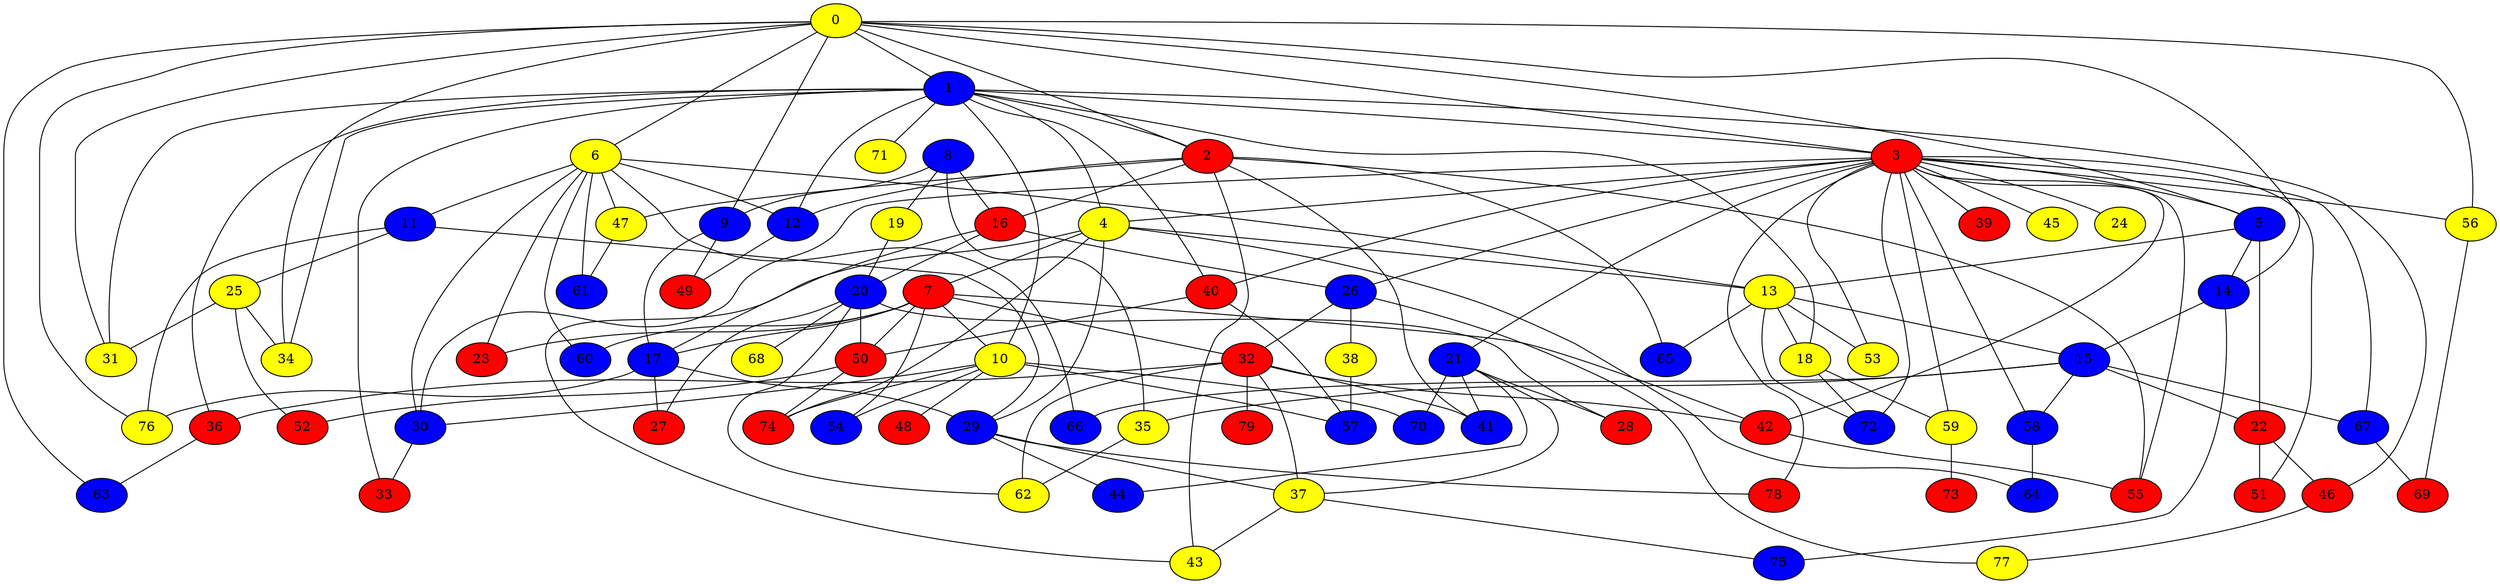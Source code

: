 graph {
0 [style = filled fillcolor = yellow];
1 [style = filled fillcolor = blue];
2 [style = filled fillcolor = red];
3 [style = filled fillcolor = red];
4 [style = filled fillcolor = yellow];
5 [style = filled fillcolor = blue];
6 [style = filled fillcolor = yellow];
7 [style = filled fillcolor = red];
8 [style = filled fillcolor = blue];
9 [style = filled fillcolor = blue];
10 [style = filled fillcolor = yellow];
11 [style = filled fillcolor = blue];
12 [style = filled fillcolor = blue];
13 [style = filled fillcolor = yellow];
14 [style = filled fillcolor = blue];
15 [style = filled fillcolor = blue];
16 [style = filled fillcolor = red];
17 [style = filled fillcolor = blue];
18 [style = filled fillcolor = yellow];
19 [style = filled fillcolor = yellow];
20 [style = filled fillcolor = blue];
21 [style = filled fillcolor = blue];
22 [style = filled fillcolor = red];
23 [style = filled fillcolor = red];
24 [style = filled fillcolor = yellow];
25 [style = filled fillcolor = yellow];
26 [style = filled fillcolor = blue];
27 [style = filled fillcolor = red];
28 [style = filled fillcolor = red];
29 [style = filled fillcolor = blue];
30 [style = filled fillcolor = blue];
31 [style = filled fillcolor = yellow];
32 [style = filled fillcolor = red];
33 [style = filled fillcolor = red];
34 [style = filled fillcolor = yellow];
35 [style = filled fillcolor = yellow];
36 [style = filled fillcolor = red];
37 [style = filled fillcolor = yellow];
38 [style = filled fillcolor = yellow];
39 [style = filled fillcolor = red];
40 [style = filled fillcolor = red];
41 [style = filled fillcolor = blue];
42 [style = filled fillcolor = red];
43 [style = filled fillcolor = yellow];
44 [style = filled fillcolor = blue];
45 [style = filled fillcolor = yellow];
46 [style = filled fillcolor = red];
47 [style = filled fillcolor = yellow];
48 [style = filled fillcolor = red];
49 [style = filled fillcolor = red];
50 [style = filled fillcolor = red];
51 [style = filled fillcolor = red];
52 [style = filled fillcolor = red];
53 [style = filled fillcolor = yellow];
54 [style = filled fillcolor = blue];
55 [style = filled fillcolor = red];
56 [style = filled fillcolor = yellow];
57 [style = filled fillcolor = blue];
58 [style = filled fillcolor = blue];
59 [style = filled fillcolor = yellow];
60 [style = filled fillcolor = blue];
61 [style = filled fillcolor = blue];
62 [style = filled fillcolor = yellow];
63 [style = filled fillcolor = blue];
64 [style = filled fillcolor = blue];
65 [style = filled fillcolor = blue];
66 [style = filled fillcolor = blue];
67 [style = filled fillcolor = blue];
68 [style = filled fillcolor = yellow];
69 [style = filled fillcolor = red];
70 [style = filled fillcolor = blue];
71 [style = filled fillcolor = yellow];
72 [style = filled fillcolor = blue];
73 [style = filled fillcolor = red];
74 [style = filled fillcolor = red];
75 [style = filled fillcolor = blue];
76 [style = filled fillcolor = yellow];
77 [style = filled fillcolor = yellow];
78 [style = filled fillcolor = red];
79 [style = filled fillcolor = red];
0 -- 5;
0 -- 3;
0 -- 2;
0 -- 1;
0 -- 6;
0 -- 9;
0 -- 14;
0 -- 31;
0 -- 34;
0 -- 56;
0 -- 63;
0 -- 76;
1 -- 2;
1 -- 3;
1 -- 4;
1 -- 10;
1 -- 12;
1 -- 18;
1 -- 31;
1 -- 33;
1 -- 34;
1 -- 36;
1 -- 40;
1 -- 46;
1 -- 71;
2 -- 12;
2 -- 16;
2 -- 41;
2 -- 43;
2 -- 47;
2 -- 55;
2 -- 65;
3 -- 4;
3 -- 5;
3 -- 21;
3 -- 24;
3 -- 26;
3 -- 30;
3 -- 39;
3 -- 40;
3 -- 42;
3 -- 45;
3 -- 51;
3 -- 53;
3 -- 55;
3 -- 56;
3 -- 58;
3 -- 59;
3 -- 67;
3 -- 72;
3 -- 78;
4 -- 7;
4 -- 13;
4 -- 29;
4 -- 43;
4 -- 64;
4 -- 74;
5 -- 13;
5 -- 14;
5 -- 22;
6 -- 11;
6 -- 12;
6 -- 13;
6 -- 23;
6 -- 30;
6 -- 47;
6 -- 60;
6 -- 61;
6 -- 66;
7 -- 10;
7 -- 17;
7 -- 23;
7 -- 32;
7 -- 42;
7 -- 50;
7 -- 54;
7 -- 60;
8 -- 9;
8 -- 16;
8 -- 19;
8 -- 35;
9 -- 17;
9 -- 49;
10 -- 30;
10 -- 48;
10 -- 54;
10 -- 57;
10 -- 70;
10 -- 74;
11 -- 25;
11 -- 29;
11 -- 76;
12 -- 49;
13 -- 15;
13 -- 18;
13 -- 53;
13 -- 65;
13 -- 72;
14 -- 15;
14 -- 75;
15 -- 22;
15 -- 35;
15 -- 58;
15 -- 66;
15 -- 67;
16 -- 17;
16 -- 20;
16 -- 26;
17 -- 27;
17 -- 29;
17 -- 76;
18 -- 59;
18 -- 72;
19 -- 20;
20 -- 27;
20 -- 28;
20 -- 50;
20 -- 62;
20 -- 68;
21 -- 28;
21 -- 37;
21 -- 41;
21 -- 44;
21 -- 70;
22 -- 46;
22 -- 51;
25 -- 31;
25 -- 34;
25 -- 52;
26 -- 32;
26 -- 38;
26 -- 77;
29 -- 37;
29 -- 44;
29 -- 78;
30 -- 33;
32 -- 36;
32 -- 37;
32 -- 41;
32 -- 42;
32 -- 62;
32 -- 79;
35 -- 62;
36 -- 63;
37 -- 43;
37 -- 75;
38 -- 57;
40 -- 50;
40 -- 57;
42 -- 55;
46 -- 77;
47 -- 61;
50 -- 52;
50 -- 74;
56 -- 69;
58 -- 64;
59 -- 73;
67 -- 69;
}

